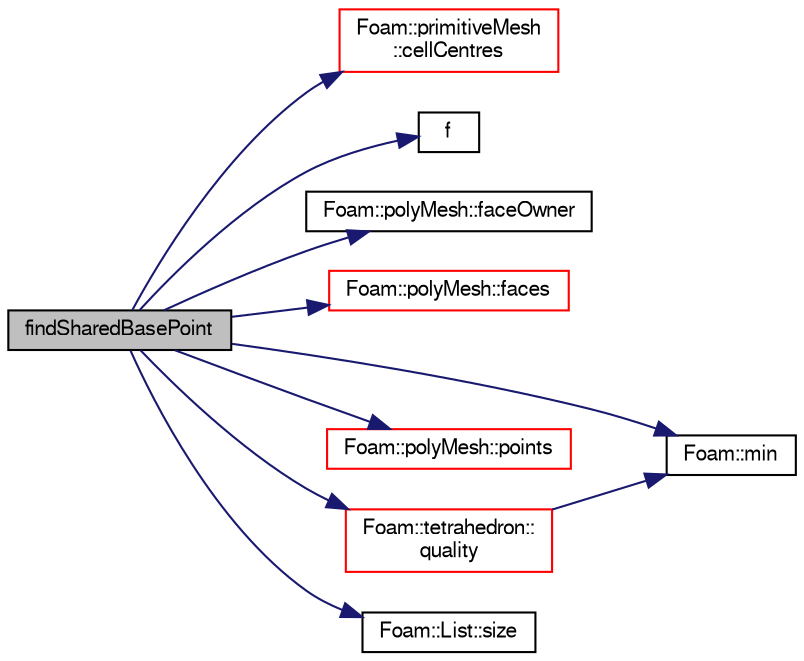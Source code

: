 digraph "findSharedBasePoint"
{
  bgcolor="transparent";
  edge [fontname="FreeSans",fontsize="10",labelfontname="FreeSans",labelfontsize="10"];
  node [fontname="FreeSans",fontsize="10",shape=record];
  rankdir="LR";
  Node0 [label="findSharedBasePoint",height=0.2,width=0.4,color="black", fillcolor="grey75", style="filled", fontcolor="black"];
  Node0 -> Node1 [color="midnightblue",fontsize="10",style="solid",fontname="FreeSans"];
  Node1 [label="Foam::primitiveMesh\l::cellCentres",height=0.2,width=0.4,color="red",URL="$a27530.html#a7300aee2989c6ec70e39436816461902"];
  Node0 -> Node56 [color="midnightblue",fontsize="10",style="solid",fontname="FreeSans"];
  Node56 [label="f",height=0.2,width=0.4,color="black",URL="$a17900.html#a888be93833ac7a23170555c69c690288"];
  Node0 -> Node62 [color="midnightblue",fontsize="10",style="solid",fontname="FreeSans"];
  Node62 [label="Foam::polyMesh::faceOwner",height=0.2,width=0.4,color="black",URL="$a27410.html#a57752b49bfee23ca1944c3fb0493974f",tooltip="Return face owner. "];
  Node0 -> Node63 [color="midnightblue",fontsize="10",style="solid",fontname="FreeSans"];
  Node63 [label="Foam::polyMesh::faces",height=0.2,width=0.4,color="red",URL="$a27410.html#a431c0a24765f0bb6d32f6a03ce0e9b57",tooltip="Return raw faces. "];
  Node0 -> Node64 [color="midnightblue",fontsize="10",style="solid",fontname="FreeSans"];
  Node64 [label="Foam::min",height=0.2,width=0.4,color="black",URL="$a21124.html#a253e112ad2d56d96230ff39ea7f442dc"];
  Node0 -> Node65 [color="midnightblue",fontsize="10",style="solid",fontname="FreeSans"];
  Node65 [label="Foam::polyMesh::points",height=0.2,width=0.4,color="red",URL="$a27410.html#ac44123fc1265297c41a43c3b62fdb4c2",tooltip="Return raw points. "];
  Node0 -> Node66 [color="midnightblue",fontsize="10",style="solid",fontname="FreeSans"];
  Node66 [label="Foam::tetrahedron::\lquality",height=0.2,width=0.4,color="red",URL="$a27586.html#ae80c3d154fae380e1f49e4c032d8a981",tooltip="Return quality: Ratio of tetrahedron and circum-sphere. "];
  Node66 -> Node64 [color="midnightblue",fontsize="10",style="solid",fontname="FreeSans"];
  Node0 -> Node58 [color="midnightblue",fontsize="10",style="solid",fontname="FreeSans"];
  Node58 [label="Foam::List::size",height=0.2,width=0.4,color="black",URL="$a25694.html#a8a5f6fa29bd4b500caf186f60245b384",tooltip="Override size to be inconsistent with allocated storage. "];
}
